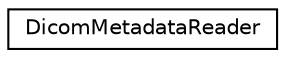 digraph "Graphical Class Hierarchy"
{
 // LATEX_PDF_SIZE
  edge [fontname="Helvetica",fontsize="10",labelfontname="Helvetica",labelfontsize="10"];
  node [fontname="Helvetica",fontsize="10",shape=record];
  rankdir="LR";
  Node0 [label="DicomMetadataReader",height=0.2,width=0.4,color="black", fillcolor="white", style="filled",URL="$classDicomMetadataReader.html",tooltip=" "];
}
